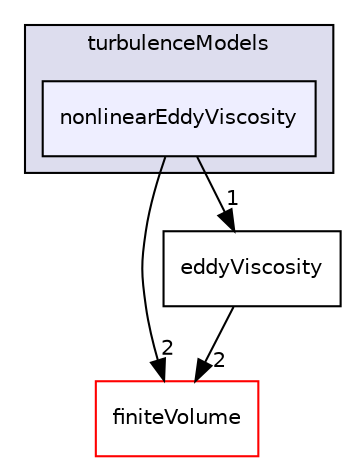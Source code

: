 digraph "src/TurbulenceModels/turbulenceModels/nonlinearEddyViscosity" {
  bgcolor=transparent;
  compound=true
  node [ fontsize="10", fontname="Helvetica"];
  edge [ labelfontsize="10", labelfontname="Helvetica"];
  subgraph clusterdir_a3dc37bcacf99bb6122ed819dac99f09 {
    graph [ bgcolor="#ddddee", pencolor="black", label="turbulenceModels" fontname="Helvetica", fontsize="10", URL="dir_a3dc37bcacf99bb6122ed819dac99f09.html"]
  dir_e1ba69a335a6ac3bdd8ba5810ae6ea2d [shape=box, label="nonlinearEddyViscosity", style="filled", fillcolor="#eeeeff", pencolor="black", URL="dir_e1ba69a335a6ac3bdd8ba5810ae6ea2d.html"];
  }
  dir_9bd15774b555cf7259a6fa18f99fe99b [shape=box label="finiteVolume" color="red" URL="dir_9bd15774b555cf7259a6fa18f99fe99b.html"];
  dir_2ce9cd11231736fb615d4764f347b0fd [shape=box label="eddyViscosity" URL="dir_2ce9cd11231736fb615d4764f347b0fd.html"];
  dir_e1ba69a335a6ac3bdd8ba5810ae6ea2d->dir_9bd15774b555cf7259a6fa18f99fe99b [headlabel="2", labeldistance=1.5 headhref="dir_003163_000898.html"];
  dir_e1ba69a335a6ac3bdd8ba5810ae6ea2d->dir_2ce9cd11231736fb615d4764f347b0fd [headlabel="1", labeldistance=1.5 headhref="dir_003163_003136.html"];
  dir_2ce9cd11231736fb615d4764f347b0fd->dir_9bd15774b555cf7259a6fa18f99fe99b [headlabel="2", labeldistance=1.5 headhref="dir_003136_000898.html"];
}

